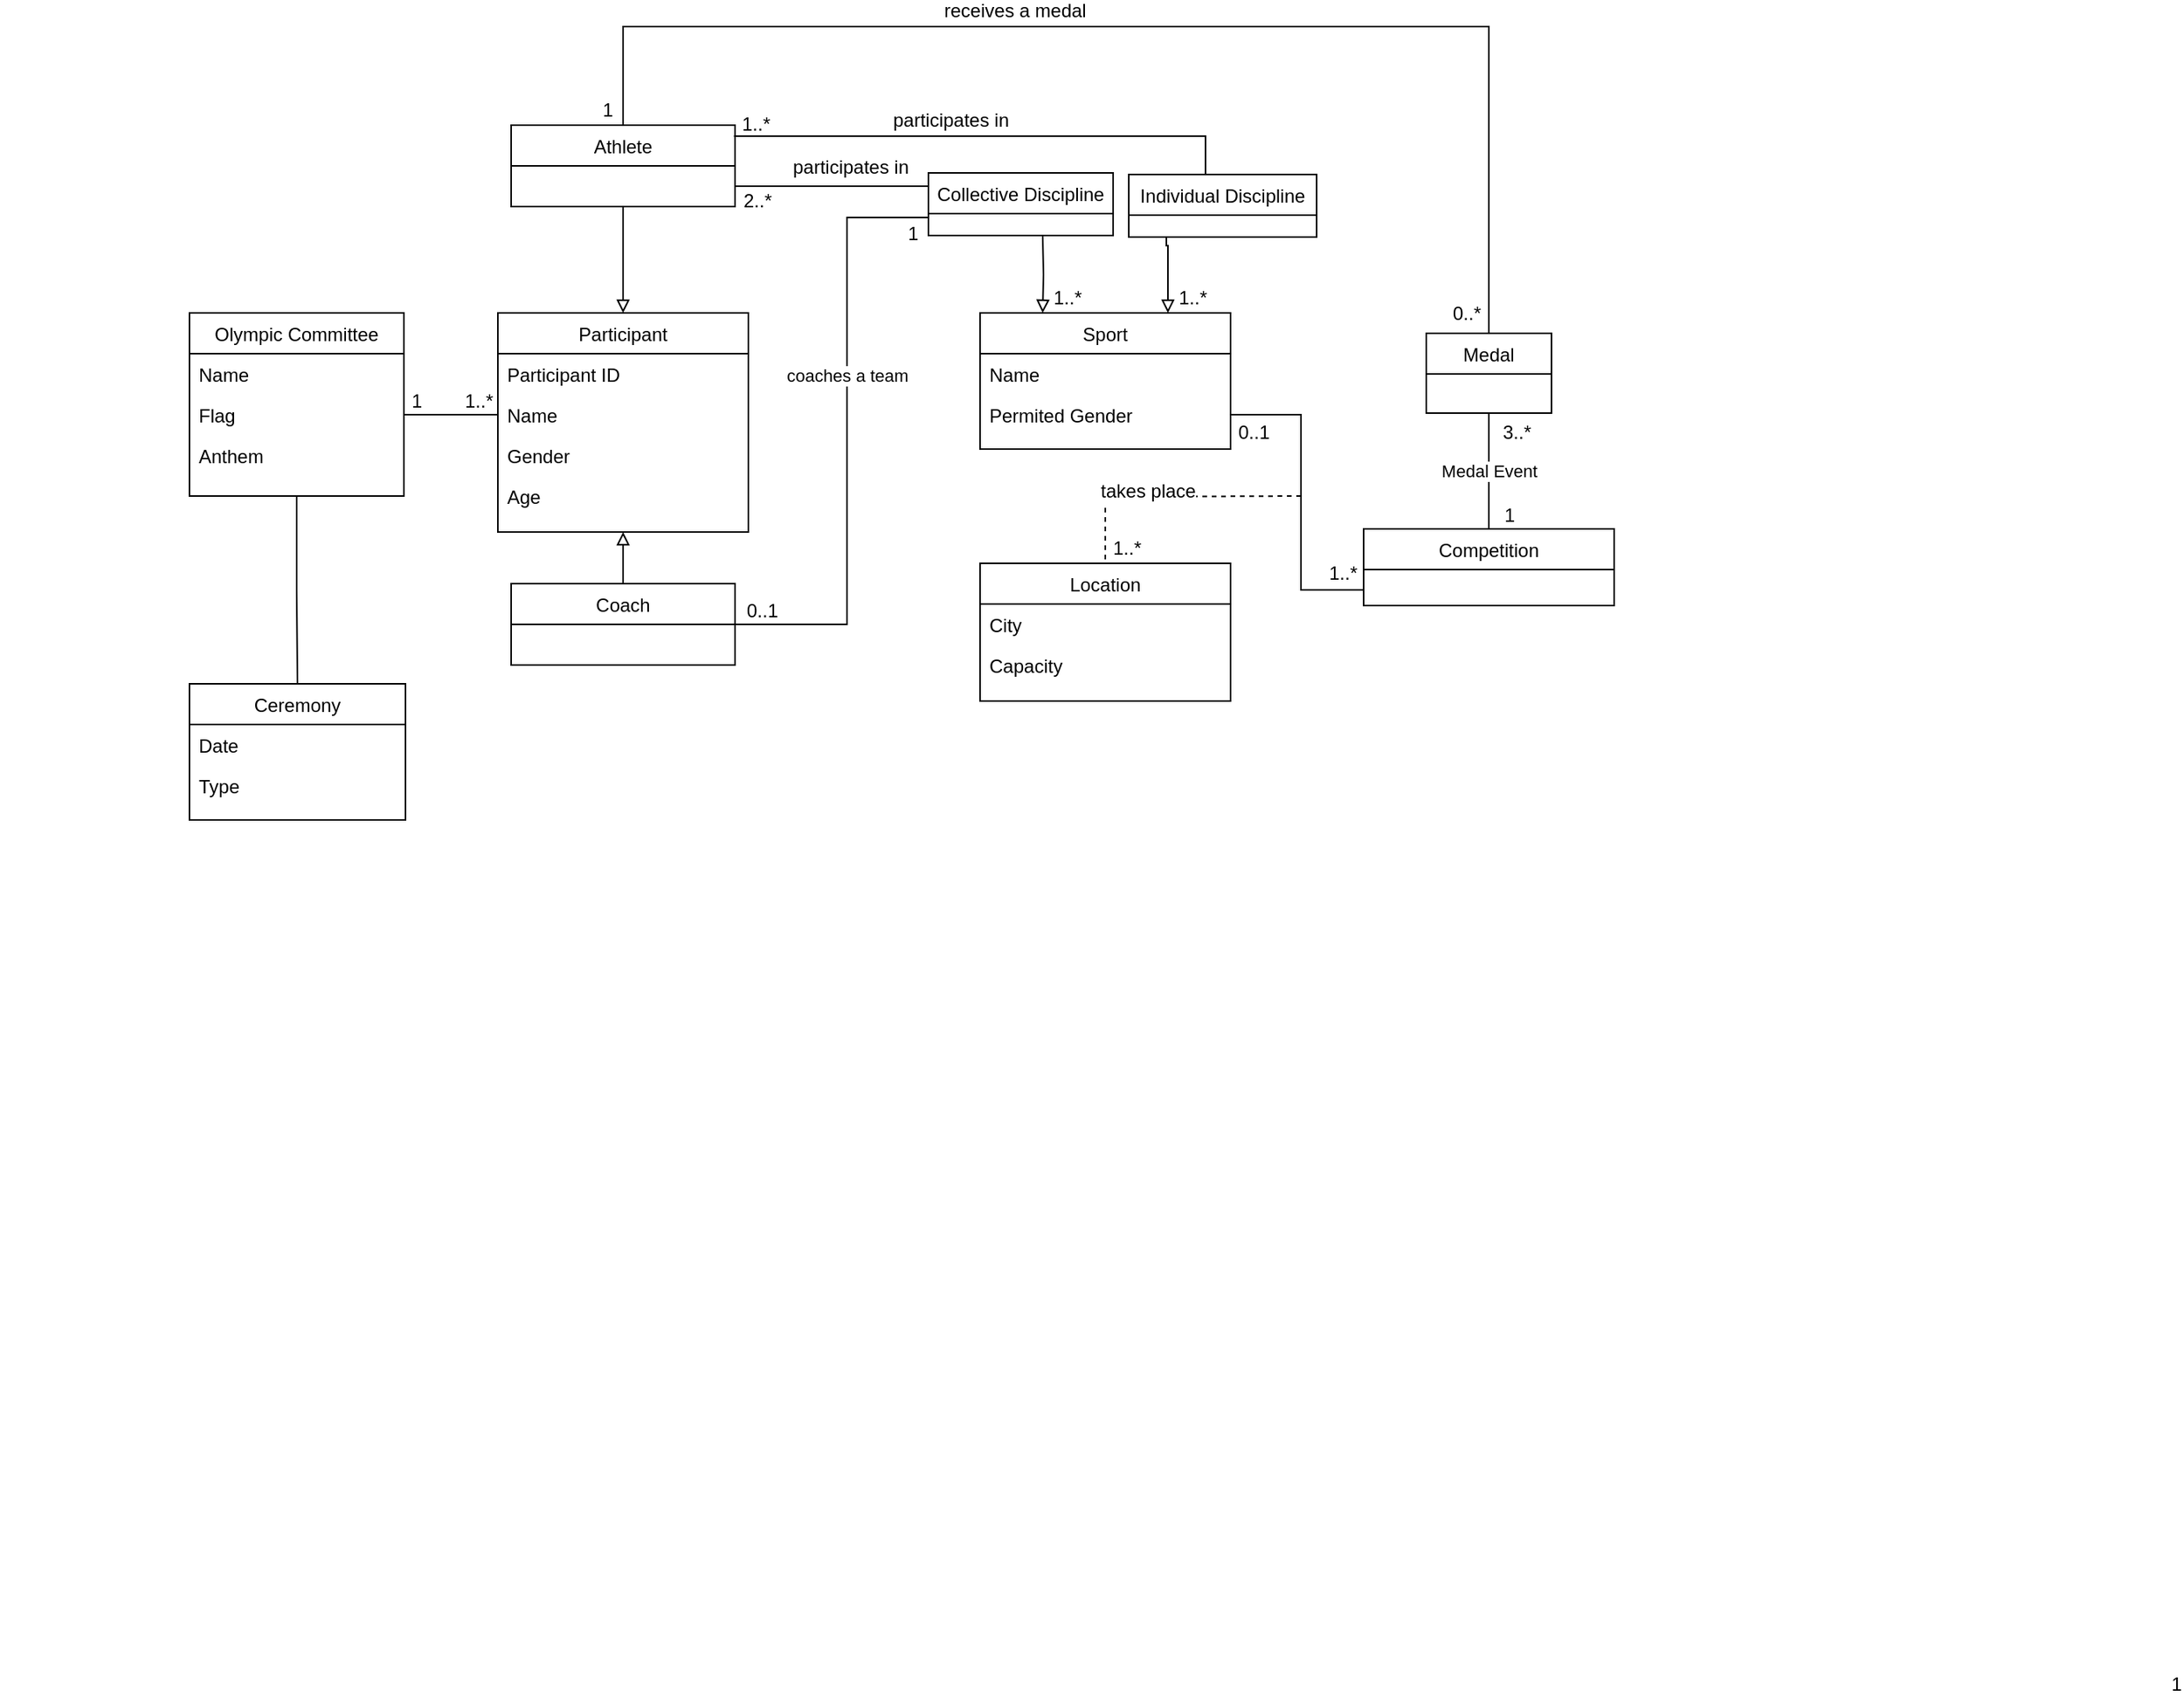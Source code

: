 <mxfile version="15.8.6" type="device"><diagram id="C5RBs43oDa-KdzZeNtuy" name="Page-1"><mxGraphModel dx="3022" dy="1194" grid="1" gridSize="10" guides="1" tooltips="1" connect="1" arrows="1" fold="1" page="0" pageScale="1" pageWidth="827" pageHeight="1169" background="none" math="0" shadow="0"><root><mxCell id="WIyWlLk6GJQsqaUBKTNV-0"/><mxCell id="WIyWlLk6GJQsqaUBKTNV-1" parent="WIyWlLk6GJQsqaUBKTNV-0"/><mxCell id="DYSeeIDFSxhkfzzKo8SG-24" style="edgeStyle=orthogonalEdgeStyle;rounded=0;orthogonalLoop=1;jettySize=auto;html=1;exitX=0.5;exitY=0;exitDx=0;exitDy=0;entryX=0.5;entryY=1;entryDx=0;entryDy=0;endArrow=none;endFill=0;startArrow=block;startFill=0;fontSize=12;" parent="WIyWlLk6GJQsqaUBKTNV-1" source="DYSeeIDFSxhkfzzKo8SG-13" target="DYSeeIDFSxhkfzzKo8SG-18" edge="1"><mxGeometry relative="1" as="geometry"/></mxCell><mxCell id="DYSeeIDFSxhkfzzKo8SG-13" value="Participant" style="swimlane;fontStyle=0;align=center;verticalAlign=top;childLayout=stackLayout;horizontal=1;startSize=26;horizontalStack=0;resizeParent=1;resizeLast=0;collapsible=1;marginBottom=0;rounded=0;shadow=0;strokeWidth=1;fontSize=12;" parent="WIyWlLk6GJQsqaUBKTNV-1" vertex="1"><mxGeometry x="-1323" y="193" width="160" height="140" as="geometry"><mxRectangle x="130" y="380" width="160" height="26" as="alternateBounds"/></mxGeometry></mxCell><mxCell id="DYSeeIDFSxhkfzzKo8SG-14" value="Participant ID" style="text;align=left;verticalAlign=top;spacingLeft=4;spacingRight=4;overflow=hidden;rotatable=0;points=[[0,0.5],[1,0.5]];portConstraint=eastwest;fontSize=12;" parent="DYSeeIDFSxhkfzzKo8SG-13" vertex="1"><mxGeometry y="26" width="160" height="26" as="geometry"/></mxCell><mxCell id="DYSeeIDFSxhkfzzKo8SG-15" value="Name" style="text;align=left;verticalAlign=top;spacingLeft=4;spacingRight=4;overflow=hidden;rotatable=0;points=[[0,0.5],[1,0.5]];portConstraint=eastwest;rounded=0;shadow=0;html=0;fontSize=12;" parent="DYSeeIDFSxhkfzzKo8SG-13" vertex="1"><mxGeometry y="52" width="160" height="26" as="geometry"/></mxCell><mxCell id="DYSeeIDFSxhkfzzKo8SG-16" value="Gender" style="text;align=left;verticalAlign=top;spacingLeft=4;spacingRight=4;overflow=hidden;rotatable=0;points=[[0,0.5],[1,0.5]];portConstraint=eastwest;rounded=0;shadow=0;html=0;fontSize=12;" parent="DYSeeIDFSxhkfzzKo8SG-13" vertex="1"><mxGeometry y="78" width="160" height="26" as="geometry"/></mxCell><mxCell id="DYSeeIDFSxhkfzzKo8SG-17" value="Age" style="text;align=left;verticalAlign=top;spacingLeft=4;spacingRight=4;overflow=hidden;rotatable=0;points=[[0,0.5],[1,0.5]];portConstraint=eastwest;rounded=0;shadow=0;html=0;fontSize=12;" parent="DYSeeIDFSxhkfzzKo8SG-13" vertex="1"><mxGeometry y="104" width="160" height="26" as="geometry"/></mxCell><mxCell id="DYSeeIDFSxhkfzzKo8SG-18" value="Athlete" style="swimlane;fontStyle=0;align=center;verticalAlign=top;childLayout=stackLayout;horizontal=1;startSize=26;horizontalStack=0;resizeParent=1;resizeLast=0;collapsible=1;marginBottom=0;rounded=0;shadow=0;strokeWidth=1;fontSize=12;" parent="WIyWlLk6GJQsqaUBKTNV-1" vertex="1"><mxGeometry x="-1314.5" y="73" width="143" height="52" as="geometry"><mxRectangle x="130" y="380" width="160" height="26" as="alternateBounds"/></mxGeometry></mxCell><mxCell id="vZi91vs1SUNSTYSLxKcV-18" style="edgeStyle=orthogonalEdgeStyle;rounded=0;orthogonalLoop=1;jettySize=auto;html=1;exitX=0.5;exitY=1;exitDx=0;exitDy=0;entryX=0.5;entryY=0;entryDx=0;entryDy=0;endArrow=none;endFill=0;" parent="WIyWlLk6GJQsqaUBKTNV-1" source="DYSeeIDFSxhkfzzKo8SG-25" target="vZi91vs1SUNSTYSLxKcV-9" edge="1"><mxGeometry relative="1" as="geometry"/></mxCell><mxCell id="DYSeeIDFSxhkfzzKo8SG-25" value="Olympic Committee" style="swimlane;fontStyle=0;align=center;verticalAlign=top;childLayout=stackLayout;horizontal=1;startSize=26;horizontalStack=0;resizeParent=1;resizeLast=0;collapsible=1;marginBottom=0;rounded=0;shadow=0;strokeWidth=1;fontSize=12;" parent="WIyWlLk6GJQsqaUBKTNV-1" vertex="1"><mxGeometry x="-1520" y="193" width="137" height="117" as="geometry"><mxRectangle x="230" y="140" width="160" height="26" as="alternateBounds"/></mxGeometry></mxCell><mxCell id="DYSeeIDFSxhkfzzKo8SG-26" value="Name" style="text;align=left;verticalAlign=top;spacingLeft=4;spacingRight=4;overflow=hidden;rotatable=0;points=[[0,0.5],[1,0.5]];portConstraint=eastwest;fontSize=12;" parent="DYSeeIDFSxhkfzzKo8SG-25" vertex="1"><mxGeometry y="26" width="137" height="26" as="geometry"/></mxCell><mxCell id="DYSeeIDFSxhkfzzKo8SG-27" value="Flag" style="text;align=left;verticalAlign=top;spacingLeft=4;spacingRight=4;overflow=hidden;rotatable=0;points=[[0,0.5],[1,0.5]];portConstraint=eastwest;fontSize=12;" parent="DYSeeIDFSxhkfzzKo8SG-25" vertex="1"><mxGeometry y="52" width="137" height="26" as="geometry"/></mxCell><mxCell id="DYSeeIDFSxhkfzzKo8SG-28" value="Anthem" style="text;align=left;verticalAlign=top;spacingLeft=4;spacingRight=4;overflow=hidden;rotatable=0;points=[[0,0.5],[1,0.5]];portConstraint=eastwest;fontSize=12;" parent="DYSeeIDFSxhkfzzKo8SG-25" vertex="1"><mxGeometry y="78" width="137" height="26" as="geometry"/></mxCell><mxCell id="DYSeeIDFSxhkfzzKo8SG-31" style="edgeStyle=orthogonalEdgeStyle;rounded=0;orthogonalLoop=1;jettySize=auto;html=1;exitX=0.5;exitY=0;exitDx=0;exitDy=0;entryX=0.5;entryY=1;entryDx=0;entryDy=0;endArrow=block;endFill=0;fontSize=12;" parent="WIyWlLk6GJQsqaUBKTNV-1" source="DYSeeIDFSxhkfzzKo8SG-29" target="DYSeeIDFSxhkfzzKo8SG-13" edge="1"><mxGeometry relative="1" as="geometry"/></mxCell><mxCell id="FkvZV-xr1pRxnyF4N3ey-26" style="edgeStyle=orthogonalEdgeStyle;rounded=0;orthogonalLoop=1;jettySize=auto;html=1;exitX=1;exitY=0.5;exitDx=0;exitDy=0;entryX=0;entryY=0.75;entryDx=0;entryDy=0;startArrow=none;startFill=0;endArrow=none;endFill=0;fontSize=12;" parent="WIyWlLk6GJQsqaUBKTNV-1" source="DYSeeIDFSxhkfzzKo8SG-29" target="DYSeeIDFSxhkfzzKo8SG-52" edge="1"><mxGeometry relative="1" as="geometry"><mxPoint x="-1107" y="392.5" as="targetPoint"/><Array as="points"><mxPoint x="-1100" y="392"/><mxPoint x="-1100" y="132"/><mxPoint x="-1048" y="132"/></Array></mxGeometry></mxCell><mxCell id="iKOBROVsjeBPFiy6PEzI-9" value="coaches a team" style="edgeLabel;html=1;align=center;verticalAlign=middle;resizable=0;points=[];" parent="FkvZV-xr1pRxnyF4N3ey-26" vertex="1" connectable="0"><mxGeometry x="0.199" relative="1" as="geometry"><mxPoint as="offset"/></mxGeometry></mxCell><mxCell id="DYSeeIDFSxhkfzzKo8SG-29" value="Coach" style="swimlane;fontStyle=0;align=center;verticalAlign=top;childLayout=stackLayout;horizontal=1;startSize=26;horizontalStack=0;resizeParent=1;resizeLast=0;collapsible=1;marginBottom=0;rounded=0;shadow=0;strokeWidth=1;fontSize=12;" parent="WIyWlLk6GJQsqaUBKTNV-1" vertex="1"><mxGeometry x="-1314.5" y="366" width="143" height="52" as="geometry"><mxRectangle x="130" y="380" width="160" height="26" as="alternateBounds"/></mxGeometry></mxCell><mxCell id="DYSeeIDFSxhkfzzKo8SG-93" style="edgeStyle=orthogonalEdgeStyle;rounded=0;orthogonalLoop=1;jettySize=auto;html=1;entryX=0.5;entryY=0;entryDx=0;entryDy=0;startArrow=none;startFill=0;endArrow=none;endFill=0;fontSize=12;dashed=1;" parent="WIyWlLk6GJQsqaUBKTNV-1" target="DYSeeIDFSxhkfzzKo8SG-90" edge="1"><mxGeometry relative="1" as="geometry"><mxPoint x="-810" y="310" as="sourcePoint"/></mxGeometry></mxCell><mxCell id="FkvZV-xr1pRxnyF4N3ey-21" value="takes place" style="edgeLabel;html=1;align=center;verticalAlign=middle;resizable=0;points=[];fontSize=12;" parent="DYSeeIDFSxhkfzzKo8SG-93" vertex="1" connectable="0"><mxGeometry x="0.172" relative="1" as="geometry"><mxPoint y="-4" as="offset"/></mxGeometry></mxCell><mxCell id="DYSeeIDFSxhkfzzKo8SG-39" value="Sport" style="swimlane;fontStyle=0;align=center;verticalAlign=top;childLayout=stackLayout;horizontal=1;startSize=26;horizontalStack=0;resizeParent=1;resizeLast=0;collapsible=1;marginBottom=0;rounded=0;shadow=0;strokeWidth=1;fontSize=12;" parent="WIyWlLk6GJQsqaUBKTNV-1" vertex="1"><mxGeometry x="-1015" y="193" width="160" height="87" as="geometry"><mxRectangle x="130" y="380" width="160" height="26" as="alternateBounds"/></mxGeometry></mxCell><mxCell id="DYSeeIDFSxhkfzzKo8SG-40" value="Name" style="text;align=left;verticalAlign=top;spacingLeft=4;spacingRight=4;overflow=hidden;rotatable=0;points=[[0,0.5],[1,0.5]];portConstraint=eastwest;fontSize=12;" parent="DYSeeIDFSxhkfzzKo8SG-39" vertex="1"><mxGeometry y="26" width="160" height="26" as="geometry"/></mxCell><mxCell id="FkvZV-xr1pRxnyF4N3ey-34" value="Permited Gender" style="text;align=left;verticalAlign=top;spacingLeft=4;spacingRight=4;overflow=hidden;rotatable=0;points=[[0,0.5],[1,0.5]];portConstraint=eastwest;rounded=0;shadow=0;html=0;fontSize=12;" parent="DYSeeIDFSxhkfzzKo8SG-39" vertex="1"><mxGeometry y="52" width="160" height="26" as="geometry"/></mxCell><mxCell id="FkvZV-xr1pRxnyF4N3ey-52" style="edgeStyle=orthogonalEdgeStyle;rounded=0;orthogonalLoop=1;jettySize=auto;html=1;fontSize=12;startArrow=none;startFill=0;endArrow=block;endFill=0;entryX=0.75;entryY=0;entryDx=0;entryDy=0;exitX=0.25;exitY=1;exitDx=0;exitDy=0;" parent="WIyWlLk6GJQsqaUBKTNV-1" source="FkvZV-xr1pRxnyF4N3ey-73" edge="1"><mxGeometry relative="1" as="geometry"><mxPoint x="-895" y="130" as="sourcePoint"/><mxPoint x="-895" y="193" as="targetPoint"/><Array as="points"><mxPoint x="-896" y="150"/><mxPoint x="-895" y="150"/></Array></mxGeometry></mxCell><mxCell id="FkvZV-xr1pRxnyF4N3ey-70" style="edgeStyle=orthogonalEdgeStyle;rounded=0;orthogonalLoop=1;jettySize=auto;html=1;exitX=0;exitY=0.5;exitDx=0;exitDy=0;entryX=1;entryY=0.75;entryDx=0;entryDy=0;fontSize=12;startArrow=none;startFill=0;endArrow=none;endFill=0;" parent="WIyWlLk6GJQsqaUBKTNV-1" source="DYSeeIDFSxhkfzzKo8SG-52" target="DYSeeIDFSxhkfzzKo8SG-18" edge="1"><mxGeometry relative="1" as="geometry"><Array as="points"><mxPoint x="-977" y="112"/></Array></mxGeometry></mxCell><mxCell id="FkvZV-xr1pRxnyF4N3ey-71" style="edgeStyle=orthogonalEdgeStyle;rounded=0;orthogonalLoop=1;jettySize=auto;html=1;entryX=0.25;entryY=0;entryDx=0;entryDy=0;fontSize=12;startArrow=none;startFill=0;endArrow=block;endFill=0;" parent="WIyWlLk6GJQsqaUBKTNV-1" target="DYSeeIDFSxhkfzzKo8SG-39" edge="1"><mxGeometry relative="1" as="geometry"><mxPoint x="-975" y="143" as="sourcePoint"/><mxPoint x="-975" y="186" as="targetPoint"/></mxGeometry></mxCell><mxCell id="DYSeeIDFSxhkfzzKo8SG-52" value="Collective Discipline" style="swimlane;fontStyle=0;align=center;verticalAlign=top;childLayout=stackLayout;horizontal=1;startSize=26;horizontalStack=0;resizeParent=1;resizeLast=0;collapsible=1;marginBottom=0;rounded=0;shadow=0;strokeWidth=1;fontSize=12;" parent="WIyWlLk6GJQsqaUBKTNV-1" vertex="1"><mxGeometry x="-1048" y="103.5" width="118" height="40" as="geometry"><mxRectangle x="-1048" y="92" width="160" height="26" as="alternateBounds"/></mxGeometry></mxCell><mxCell id="DYSeeIDFSxhkfzzKo8SG-84" style="edgeStyle=orthogonalEdgeStyle;rounded=0;orthogonalLoop=1;jettySize=auto;html=1;exitX=0.5;exitY=0;exitDx=0;exitDy=0;entryX=0.5;entryY=0;entryDx=0;entryDy=0;startArrow=none;startFill=0;endArrow=none;endFill=0;fontSize=12;" parent="WIyWlLk6GJQsqaUBKTNV-1" source="DYSeeIDFSxhkfzzKo8SG-67" target="DYSeeIDFSxhkfzzKo8SG-18" edge="1"><mxGeometry relative="1" as="geometry"><Array as="points"><mxPoint x="-690" y="10"/><mxPoint x="-1243" y="10"/></Array></mxGeometry></mxCell><mxCell id="FkvZV-xr1pRxnyF4N3ey-20" value="receives a medal" style="edgeLabel;html=1;align=center;verticalAlign=middle;resizable=0;points=[];fontSize=12;" parent="DYSeeIDFSxhkfzzKo8SG-84" vertex="1" connectable="0"><mxGeometry x="0.229" y="-3" relative="1" as="geometry"><mxPoint y="-7" as="offset"/></mxGeometry></mxCell><mxCell id="DYSeeIDFSxhkfzzKo8SG-67" value="Medal" style="swimlane;fontStyle=0;align=center;verticalAlign=top;childLayout=stackLayout;horizontal=1;startSize=26;horizontalStack=0;resizeParent=1;resizeLast=0;collapsible=1;marginBottom=0;rounded=0;shadow=0;strokeWidth=1;fontSize=12;" parent="WIyWlLk6GJQsqaUBKTNV-1" vertex="1"><mxGeometry x="-730" y="206" width="80" height="51" as="geometry"><mxRectangle x="340" y="380" width="170" height="26" as="alternateBounds"/></mxGeometry></mxCell><mxCell id="DYSeeIDFSxhkfzzKo8SG-77" style="edgeStyle=orthogonalEdgeStyle;rounded=0;orthogonalLoop=1;jettySize=auto;html=1;exitX=1;exitY=0.5;exitDx=0;exitDy=0;entryX=0;entryY=0.5;entryDx=0;entryDy=0;startArrow=none;startFill=0;endArrow=none;endFill=0;fontSize=12;" parent="WIyWlLk6GJQsqaUBKTNV-1" source="DYSeeIDFSxhkfzzKo8SG-27" target="DYSeeIDFSxhkfzzKo8SG-15" edge="1"><mxGeometry relative="1" as="geometry"/></mxCell><mxCell id="DYSeeIDFSxhkfzzKo8SG-90" value="Location" style="swimlane;fontStyle=0;align=center;verticalAlign=top;childLayout=stackLayout;horizontal=1;startSize=26;horizontalStack=0;resizeParent=1;resizeLast=0;collapsible=1;marginBottom=0;rounded=0;shadow=0;strokeWidth=1;fontSize=12;" parent="WIyWlLk6GJQsqaUBKTNV-1" vertex="1"><mxGeometry x="-1015" y="353" width="160" height="88" as="geometry"><mxRectangle x="130" y="380" width="160" height="26" as="alternateBounds"/></mxGeometry></mxCell><mxCell id="DYSeeIDFSxhkfzzKo8SG-91" value="City" style="text;align=left;verticalAlign=top;spacingLeft=4;spacingRight=4;overflow=hidden;rotatable=0;points=[[0,0.5],[1,0.5]];portConstraint=eastwest;fontSize=12;" parent="DYSeeIDFSxhkfzzKo8SG-90" vertex="1"><mxGeometry y="26" width="160" height="26" as="geometry"/></mxCell><mxCell id="DYSeeIDFSxhkfzzKo8SG-92" value="Capacity" style="text;align=left;verticalAlign=top;spacingLeft=4;spacingRight=4;overflow=hidden;rotatable=0;points=[[0,0.5],[1,0.5]];portConstraint=eastwest;rounded=0;shadow=0;html=0;fontSize=12;" parent="DYSeeIDFSxhkfzzKo8SG-90" vertex="1"><mxGeometry y="52" width="160" height="26" as="geometry"/></mxCell><mxCell id="DYSeeIDFSxhkfzzKo8SG-94" value="1..*" style="resizable=0;align=left;verticalAlign=bottom;labelBackgroundColor=none;fontSize=12;" parent="WIyWlLk6GJQsqaUBKTNV-1" connectable="0" vertex="1"><mxGeometry x="-1192" y="300" as="geometry"><mxPoint x="260" y="52" as="offset"/></mxGeometry></mxCell><mxCell id="DYSeeIDFSxhkfzzKo8SG-96" value="3..*" style="resizable=0;align=left;verticalAlign=bottom;labelBackgroundColor=none;fontSize=12;" parent="WIyWlLk6GJQsqaUBKTNV-1" connectable="0" vertex="1"><mxGeometry x="-943" y="226" as="geometry"><mxPoint x="260" y="52" as="offset"/></mxGeometry></mxCell><mxCell id="DYSeeIDFSxhkfzzKo8SG-97" value="1" style="resizable=0;align=left;verticalAlign=bottom;labelBackgroundColor=none;fontSize=12;" parent="WIyWlLk6GJQsqaUBKTNV-1" connectable="0" vertex="1"><mxGeometry x="-942" y="279" as="geometry"><mxPoint x="260" y="52" as="offset"/></mxGeometry></mxCell><mxCell id="DYSeeIDFSxhkfzzKo8SG-98" value="0..*" style="resizable=0;align=left;verticalAlign=bottom;labelBackgroundColor=none;fontSize=12;" parent="WIyWlLk6GJQsqaUBKTNV-1" connectable="0" vertex="1"><mxGeometry x="-975" y="150" as="geometry"><mxPoint x="260" y="52" as="offset"/></mxGeometry></mxCell><mxCell id="DYSeeIDFSxhkfzzKo8SG-99" value="1" style="resizable=0;align=left;verticalAlign=bottom;labelBackgroundColor=none;fontSize=12;" parent="WIyWlLk6GJQsqaUBKTNV-1" connectable="0" vertex="1"><mxGeometry x="-1518" y="20" as="geometry"><mxPoint x="260" y="52" as="offset"/></mxGeometry></mxCell><mxCell id="04dDvBATZB7h0F27yLf9-0" value="" style="resizable=0;align=left;verticalAlign=bottom;labelBackgroundColor=none;fontSize=12;" parent="WIyWlLk6GJQsqaUBKTNV-1" connectable="0" vertex="1"><mxGeometry x="-1494" y="133" as="geometry"><mxPoint x="260" y="52" as="offset"/></mxGeometry></mxCell><mxCell id="04dDvBATZB7h0F27yLf9-1" value="1..*" style="resizable=0;align=left;verticalAlign=bottom;labelBackgroundColor=none;fontSize=12;" parent="WIyWlLk6GJQsqaUBKTNV-1" connectable="0" vertex="1"><mxGeometry x="-1150" y="140" as="geometry"><mxPoint x="260" y="52" as="offset"/></mxGeometry></mxCell><mxCell id="04dDvBATZB7h0F27yLf9-2" value="1..*" style="resizable=0;align=left;verticalAlign=bottom;labelBackgroundColor=none;fontSize=12;" parent="WIyWlLk6GJQsqaUBKTNV-1" connectable="0" vertex="1"><mxGeometry x="-1429" y="29" as="geometry"><mxPoint x="260" y="52" as="offset"/></mxGeometry></mxCell><mxCell id="04dDvBATZB7h0F27yLf9-3" value="1..*" style="resizable=0;align=left;verticalAlign=bottom;labelBackgroundColor=none;fontSize=12;" parent="WIyWlLk6GJQsqaUBKTNV-1" connectable="0" vertex="1"><mxGeometry x="-1230" y="140" as="geometry"><mxPoint x="260" y="52" as="offset"/></mxGeometry></mxCell><mxCell id="04dDvBATZB7h0F27yLf9-4" value="2..*" style="resizable=0;align=left;verticalAlign=bottom;labelBackgroundColor=none;fontSize=12;" parent="WIyWlLk6GJQsqaUBKTNV-1" connectable="0" vertex="1"><mxGeometry x="-1428" y="78" as="geometry"><mxPoint x="260" y="52" as="offset"/></mxGeometry></mxCell><mxCell id="FkvZV-xr1pRxnyF4N3ey-22" value="1" style="resizable=0;align=left;verticalAlign=bottom;labelBackgroundColor=none;fontSize=12;" parent="WIyWlLk6GJQsqaUBKTNV-1" connectable="0" vertex="1"><mxGeometry x="-1640" y="206" as="geometry"><mxPoint x="260" y="52" as="offset"/></mxGeometry></mxCell><mxCell id="FkvZV-xr1pRxnyF4N3ey-23" value="1..*" style="resizable=0;align=left;verticalAlign=bottom;labelBackgroundColor=none;fontSize=12;" parent="WIyWlLk6GJQsqaUBKTNV-1" connectable="0" vertex="1"><mxGeometry x="-1606" y="206" as="geometry"><mxPoint x="260" y="52" as="offset"/></mxGeometry></mxCell><mxCell id="FkvZV-xr1pRxnyF4N3ey-28" value="0..1" style="resizable=0;align=left;verticalAlign=bottom;labelBackgroundColor=none;fontSize=12;" parent="WIyWlLk6GJQsqaUBKTNV-1" connectable="0" vertex="1"><mxGeometry x="-1426" y="340" as="geometry"><mxPoint x="260" y="52" as="offset"/></mxGeometry></mxCell><mxCell id="FkvZV-xr1pRxnyF4N3ey-29" value="1" style="resizable=0;align=left;verticalAlign=bottom;labelBackgroundColor=none;fontSize=12;" parent="WIyWlLk6GJQsqaUBKTNV-1" connectable="0" vertex="1"><mxGeometry x="-1323" y="99" as="geometry"><mxPoint x="260" y="52" as="offset"/></mxGeometry></mxCell><mxCell id="FkvZV-xr1pRxnyF4N3ey-31" value="1" style="resizable=0;align=left;verticalAlign=bottom;labelBackgroundColor=none;fontSize=12;" parent="WIyWlLk6GJQsqaUBKTNV-1" connectable="0" vertex="1"><mxGeometry x="-516" y="1026" as="geometry"><mxPoint x="260" y="52" as="offset"/></mxGeometry></mxCell><mxCell id="FkvZV-xr1pRxnyF4N3ey-73" value="Individual Discipline" style="swimlane;fontStyle=0;align=center;verticalAlign=top;childLayout=stackLayout;horizontal=1;startSize=26;horizontalStack=0;resizeParent=1;resizeLast=0;collapsible=1;marginBottom=0;rounded=0;shadow=0;strokeWidth=1;fontSize=12;" parent="WIyWlLk6GJQsqaUBKTNV-1" vertex="1"><mxGeometry x="-920" y="104.5" width="120" height="40" as="geometry"><mxRectangle x="130" y="380" width="160" height="26" as="alternateBounds"/></mxGeometry></mxCell><mxCell id="FkvZV-xr1pRxnyF4N3ey-74" value="" style="edgeStyle=orthogonalEdgeStyle;rounded=0;orthogonalLoop=1;jettySize=auto;html=1;entryX=0.5;entryY=0;entryDx=0;entryDy=0;fontSize=12;startArrow=none;startFill=0;endArrow=none;endFill=0;exitX=0.995;exitY=0.135;exitDx=0;exitDy=0;exitPerimeter=0;" parent="WIyWlLk6GJQsqaUBKTNV-1" source="DYSeeIDFSxhkfzzKo8SG-18" target="FkvZV-xr1pRxnyF4N3ey-73" edge="1"><mxGeometry relative="1" as="geometry"><mxPoint x="-1162" y="80" as="sourcePoint"/><mxPoint x="-865" y="92" as="targetPoint"/><Array as="points"><mxPoint x="-871" y="80"/></Array></mxGeometry></mxCell><mxCell id="FkvZV-xr1pRxnyF4N3ey-75" value="participates in" style="edgeLabel;html=1;align=center;verticalAlign=middle;resizable=0;points=[];fontSize=12;" parent="FkvZV-xr1pRxnyF4N3ey-74" vertex="1" connectable="0"><mxGeometry x="-0.09" y="5" relative="1" as="geometry"><mxPoint x="-15" y="-5" as="offset"/></mxGeometry></mxCell><mxCell id="iKOBROVsjeBPFiy6PEzI-0" value="participates in" style="edgeLabel;html=1;align=center;verticalAlign=middle;resizable=0;points=[];fontSize=12;" parent="FkvZV-xr1pRxnyF4N3ey-74" vertex="1" connectable="0"><mxGeometry x="-0.09" y="5" relative="1" as="geometry"><mxPoint x="-79" y="25" as="offset"/></mxGeometry></mxCell><mxCell id="vZi91vs1SUNSTYSLxKcV-16" value="Medal Event" style="edgeStyle=orthogonalEdgeStyle;rounded=0;orthogonalLoop=1;jettySize=auto;html=1;exitX=0.5;exitY=0;exitDx=0;exitDy=0;entryX=0.5;entryY=1;entryDx=0;entryDy=0;endArrow=none;endFill=0;" parent="WIyWlLk6GJQsqaUBKTNV-1" source="vZi91vs1SUNSTYSLxKcV-0" target="DYSeeIDFSxhkfzzKo8SG-67" edge="1"><mxGeometry relative="1" as="geometry"/></mxCell><mxCell id="vZi91vs1SUNSTYSLxKcV-0" value="Competition" style="swimlane;fontStyle=0;align=center;verticalAlign=top;childLayout=stackLayout;horizontal=1;startSize=26;horizontalStack=0;resizeParent=1;resizeLast=0;collapsible=1;marginBottom=0;rounded=0;shadow=0;strokeWidth=1;fontSize=12;" parent="WIyWlLk6GJQsqaUBKTNV-1" vertex="1"><mxGeometry x="-770" y="331" width="160" height="49" as="geometry"><mxRectangle x="130" y="380" width="160" height="26" as="alternateBounds"/></mxGeometry></mxCell><mxCell id="vZi91vs1SUNSTYSLxKcV-4" style="edgeStyle=orthogonalEdgeStyle;rounded=0;orthogonalLoop=1;jettySize=auto;html=1;exitX=0;exitY=0.5;exitDx=0;exitDy=0;entryX=1;entryY=0.5;entryDx=0;entryDy=0;endArrow=none;endFill=0;" parent="WIyWlLk6GJQsqaUBKTNV-1" target="FkvZV-xr1pRxnyF4N3ey-34" edge="1"><mxGeometry relative="1" as="geometry"><mxPoint x="-770" y="370" as="sourcePoint"/><Array as="points"><mxPoint x="-810" y="370"/><mxPoint x="-810" y="258"/></Array></mxGeometry></mxCell><mxCell id="vZi91vs1SUNSTYSLxKcV-5" value="1..*" style="resizable=0;align=left;verticalAlign=bottom;labelBackgroundColor=none;fontSize=12;" parent="WIyWlLk6GJQsqaUBKTNV-1" connectable="0" vertex="1"><mxGeometry x="-1054" y="316" as="geometry"><mxPoint x="260" y="52" as="offset"/></mxGeometry></mxCell><mxCell id="vZi91vs1SUNSTYSLxKcV-6" value="0..1" style="resizable=0;align=left;verticalAlign=bottom;labelBackgroundColor=none;fontSize=12;" parent="WIyWlLk6GJQsqaUBKTNV-1" connectable="0" vertex="1"><mxGeometry x="-1112" y="226" as="geometry"><mxPoint x="260" y="52" as="offset"/></mxGeometry></mxCell><mxCell id="vZi91vs1SUNSTYSLxKcV-9" value="Ceremony" style="swimlane;fontStyle=0;align=center;verticalAlign=top;childLayout=stackLayout;horizontal=1;startSize=26;horizontalStack=0;resizeParent=1;resizeLast=0;collapsible=1;marginBottom=0;rounded=0;shadow=0;strokeWidth=1;fontSize=12;" parent="WIyWlLk6GJQsqaUBKTNV-1" vertex="1"><mxGeometry x="-1520" y="430" width="138" height="87" as="geometry"><mxRectangle x="130" y="380" width="160" height="26" as="alternateBounds"/></mxGeometry></mxCell><mxCell id="vZi91vs1SUNSTYSLxKcV-10" value="Date" style="text;align=left;verticalAlign=top;spacingLeft=4;spacingRight=4;overflow=hidden;rotatable=0;points=[[0,0.5],[1,0.5]];portConstraint=eastwest;fontSize=12;" parent="vZi91vs1SUNSTYSLxKcV-9" vertex="1"><mxGeometry y="26" width="138" height="26" as="geometry"/></mxCell><mxCell id="vZi91vs1SUNSTYSLxKcV-12" value="Type" style="text;align=left;verticalAlign=top;spacingLeft=4;spacingRight=4;overflow=hidden;rotatable=0;points=[[0,0.5],[1,0.5]];portConstraint=eastwest;fontSize=12;" parent="vZi91vs1SUNSTYSLxKcV-9" vertex="1"><mxGeometry y="52" width="138" height="26" as="geometry"/></mxCell></root></mxGraphModel></diagram></mxfile>